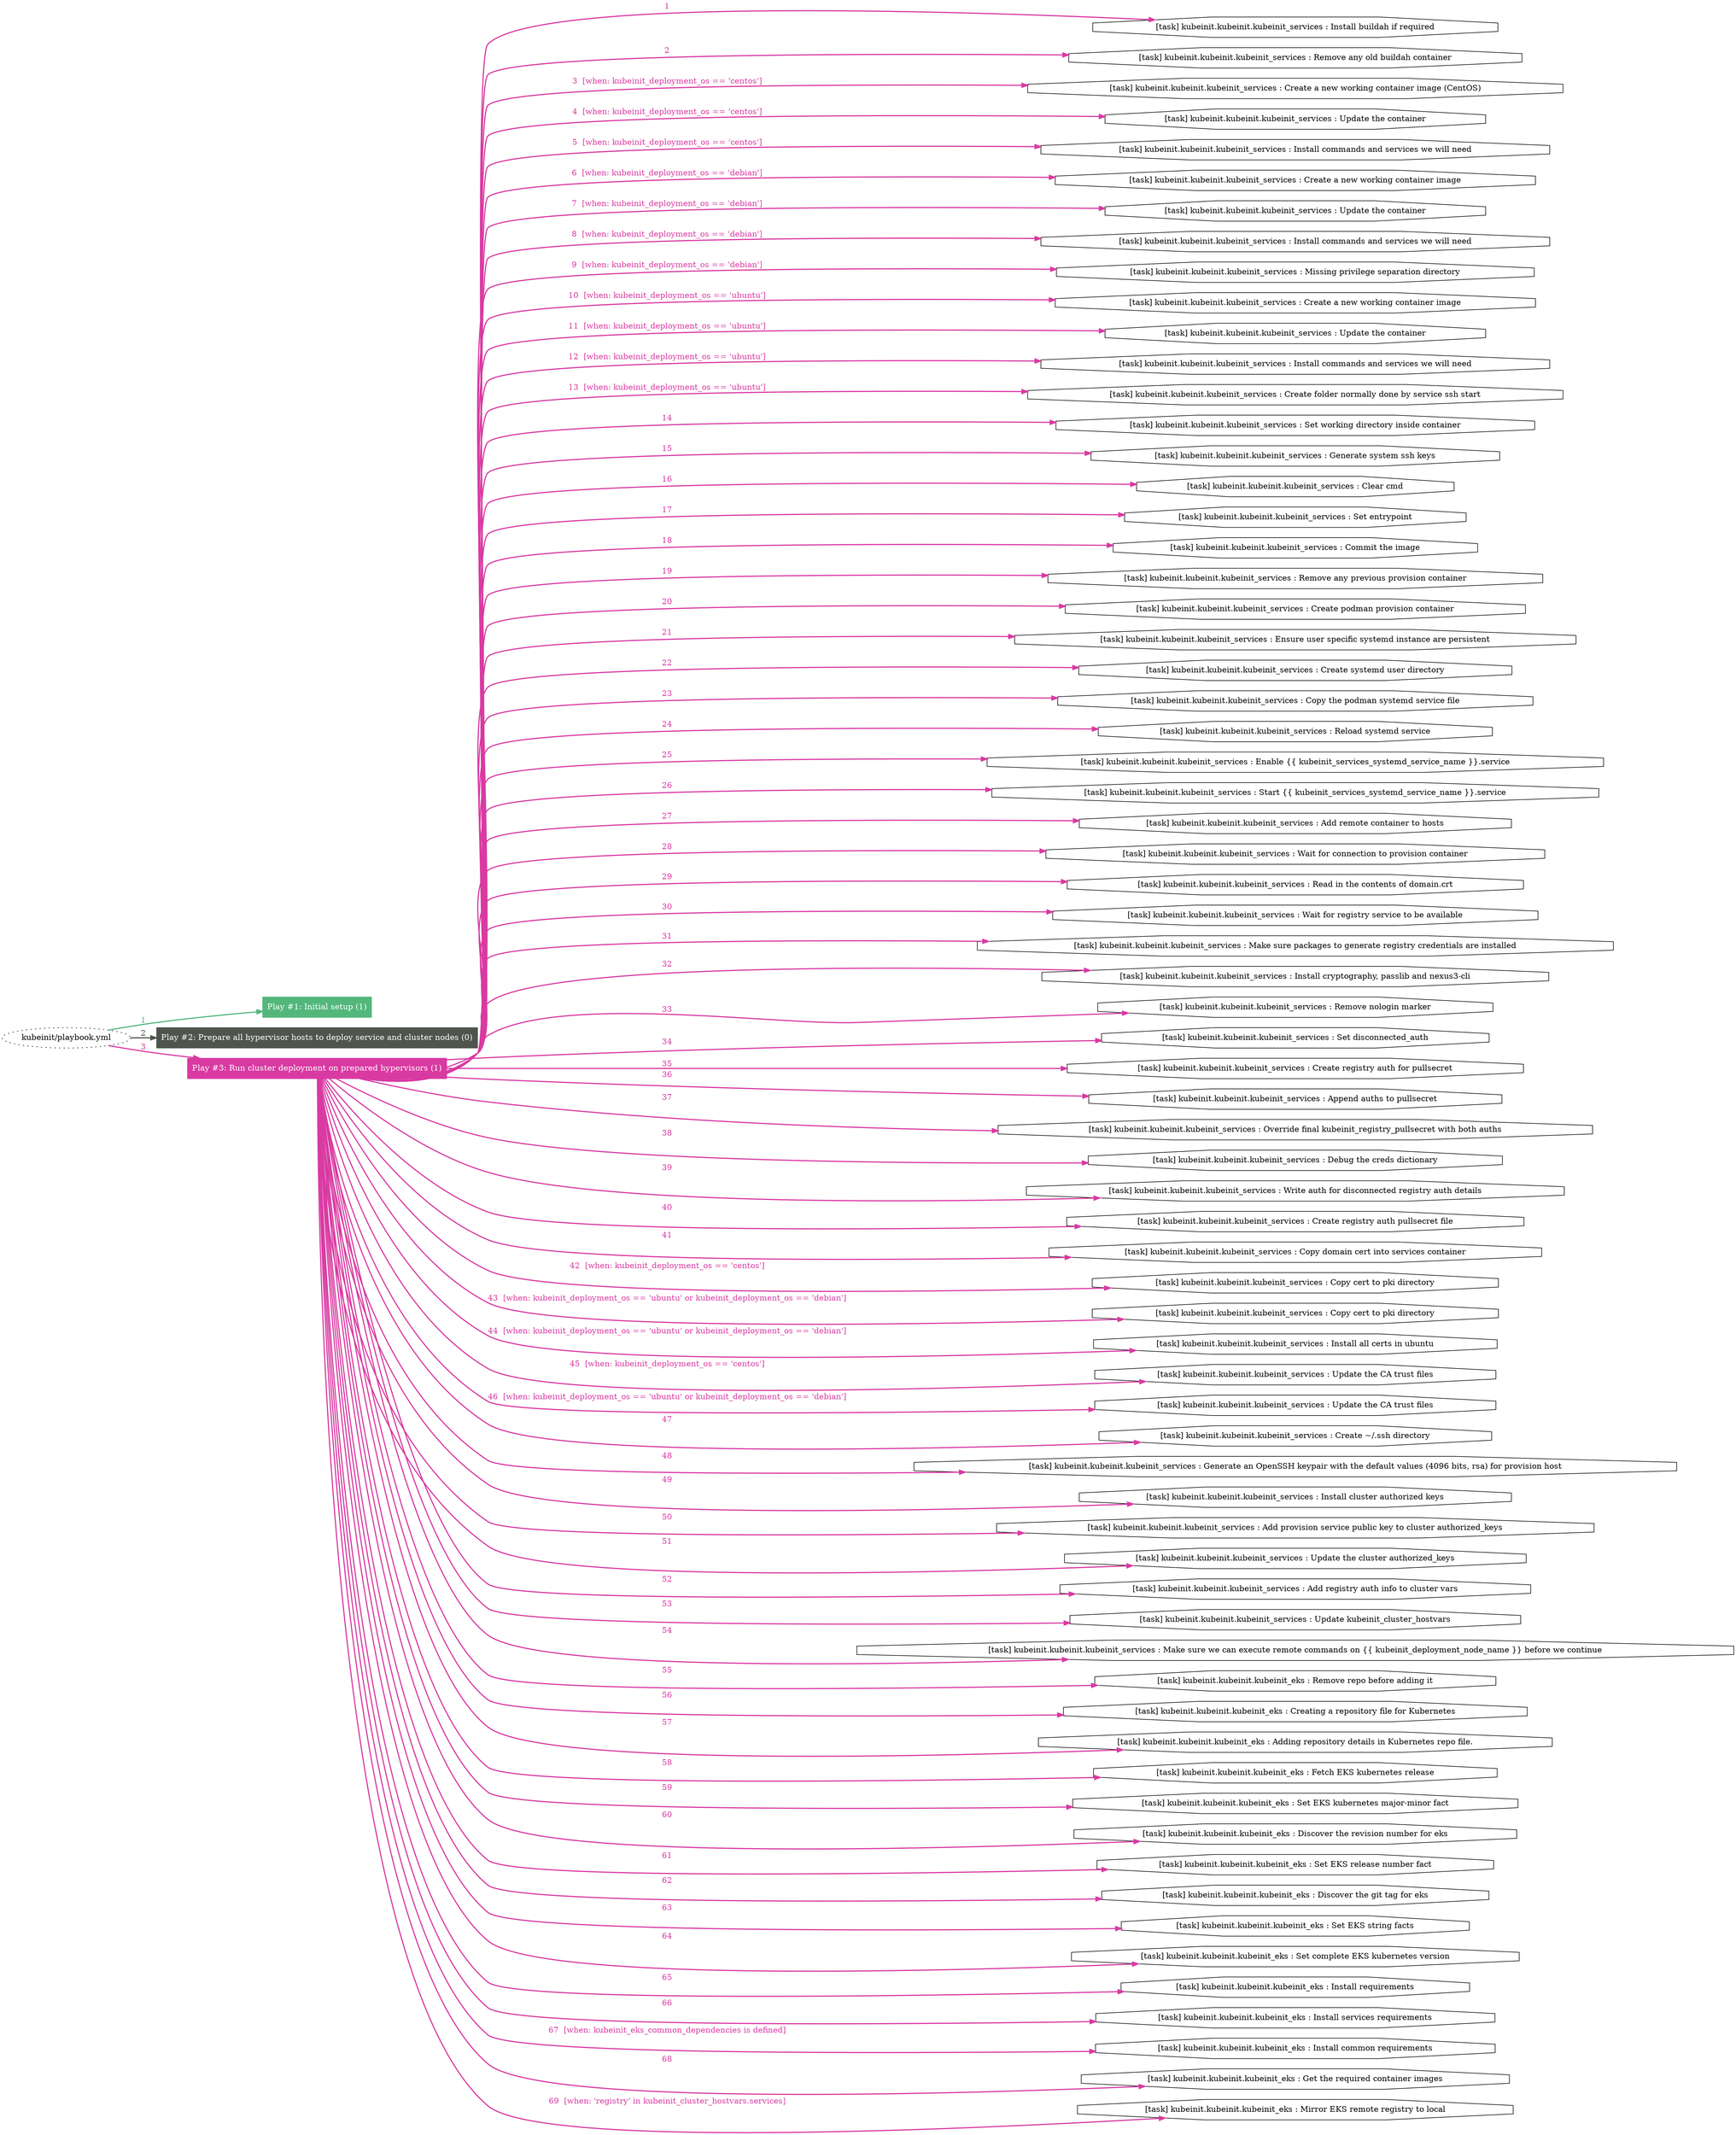 digraph "kubeinit/playbook.yml "{
	graph [concentrate=true ordering=in rankdir=LR ratio=fill]
	edge [esep=5 sep=10]
	"kubeinit/playbook.yml" [id=root_node style=dotted]
	subgraph "Play #1: Initial setup (1) "{
		"Play #1: Initial setup (1)" [color="#53b77c" fontcolor="#ffffff" id="play_da21d916-b01f-41ab-900b-786978246330" shape=box style=filled tooltip=localhost]
		"kubeinit/playbook.yml" -> "Play #1: Initial setup (1)" [label=1 color="#53b77c" fontcolor="#53b77c" id="edge_be1f6686-97a6-407c-a57b-79598d04e68b" style=bold]
	}
	subgraph "Play #2: Prepare all hypervisor hosts to deploy service and cluster nodes (0) "{
		"Play #2: Prepare all hypervisor hosts to deploy service and cluster nodes (0)" [color="#4f554d" fontcolor="#ffffff" id="play_78adbd62-fde7-41b9-89f1-4c1eaaf09425" shape=box style=filled tooltip=""]
		"kubeinit/playbook.yml" -> "Play #2: Prepare all hypervisor hosts to deploy service and cluster nodes (0)" [label=2 color="#4f554d" fontcolor="#4f554d" id="edge_4335c8ac-fa5f-4b42-ab24-c94232e67284" style=bold]
	}
	subgraph "Play #3: Run cluster deployment on prepared hypervisors (1) "{
		"Play #3: Run cluster deployment on prepared hypervisors (1)" [color="#d93aa2" fontcolor="#ffffff" id="play_4f846775-1f1d-4e49-a612-a23d3e77f8be" shape=box style=filled tooltip=localhost]
		"kubeinit/playbook.yml" -> "Play #3: Run cluster deployment on prepared hypervisors (1)" [label=3 color="#d93aa2" fontcolor="#d93aa2" id="edge_3e8fd387-8305-4dfa-b5b6-7046f5901603" style=bold]
		"task_71ff4b30-9d21-429f-aa1f-716d172af664" [label="[task] kubeinit.kubeinit.kubeinit_services : Install buildah if required" id="task_71ff4b30-9d21-429f-aa1f-716d172af664" shape=octagon tooltip="[task] kubeinit.kubeinit.kubeinit_services : Install buildah if required"]
		"Play #3: Run cluster deployment on prepared hypervisors (1)" -> "task_71ff4b30-9d21-429f-aa1f-716d172af664" [label=1 color="#d93aa2" fontcolor="#d93aa2" id="edge_123b6ab1-efcd-48d6-ab58-b9d2b6fc7507" style=bold]
		"task_ff742f27-78a6-45dc-9b86-d1901a0ca698" [label="[task] kubeinit.kubeinit.kubeinit_services : Remove any old buildah container" id="task_ff742f27-78a6-45dc-9b86-d1901a0ca698" shape=octagon tooltip="[task] kubeinit.kubeinit.kubeinit_services : Remove any old buildah container"]
		"Play #3: Run cluster deployment on prepared hypervisors (1)" -> "task_ff742f27-78a6-45dc-9b86-d1901a0ca698" [label=2 color="#d93aa2" fontcolor="#d93aa2" id="edge_65820360-1a75-40cc-b5ef-d0db5b558889" style=bold]
		"task_eb3b50f9-cb2e-4a85-81ea-78b72427f10b" [label="[task] kubeinit.kubeinit.kubeinit_services : Create a new working container image (CentOS)" id="task_eb3b50f9-cb2e-4a85-81ea-78b72427f10b" shape=octagon tooltip="[task] kubeinit.kubeinit.kubeinit_services : Create a new working container image (CentOS)"]
		"Play #3: Run cluster deployment on prepared hypervisors (1)" -> "task_eb3b50f9-cb2e-4a85-81ea-78b72427f10b" [label="3  [when: kubeinit_deployment_os == 'centos']" color="#d93aa2" fontcolor="#d93aa2" id="edge_e1a6a8b9-1bac-40cc-9a09-10970064436c" style=bold]
		"task_4b84a55e-8748-445e-a7b9-cb61df62196f" [label="[task] kubeinit.kubeinit.kubeinit_services : Update the container" id="task_4b84a55e-8748-445e-a7b9-cb61df62196f" shape=octagon tooltip="[task] kubeinit.kubeinit.kubeinit_services : Update the container"]
		"Play #3: Run cluster deployment on prepared hypervisors (1)" -> "task_4b84a55e-8748-445e-a7b9-cb61df62196f" [label="4  [when: kubeinit_deployment_os == 'centos']" color="#d93aa2" fontcolor="#d93aa2" id="edge_5b5559d6-1aaa-4642-9f07-63e5a844cd06" style=bold]
		"task_30f58dd0-5e03-48e8-93c2-920872f9f80a" [label="[task] kubeinit.kubeinit.kubeinit_services : Install commands and services we will need" id="task_30f58dd0-5e03-48e8-93c2-920872f9f80a" shape=octagon tooltip="[task] kubeinit.kubeinit.kubeinit_services : Install commands and services we will need"]
		"Play #3: Run cluster deployment on prepared hypervisors (1)" -> "task_30f58dd0-5e03-48e8-93c2-920872f9f80a" [label="5  [when: kubeinit_deployment_os == 'centos']" color="#d93aa2" fontcolor="#d93aa2" id="edge_3f9dc255-fc73-4d77-83f8-8ff8c66f193e" style=bold]
		"task_b5e8631b-7a78-4829-ae47-52cc22c7dc31" [label="[task] kubeinit.kubeinit.kubeinit_services : Create a new working container image" id="task_b5e8631b-7a78-4829-ae47-52cc22c7dc31" shape=octagon tooltip="[task] kubeinit.kubeinit.kubeinit_services : Create a new working container image"]
		"Play #3: Run cluster deployment on prepared hypervisors (1)" -> "task_b5e8631b-7a78-4829-ae47-52cc22c7dc31" [label="6  [when: kubeinit_deployment_os == 'debian']" color="#d93aa2" fontcolor="#d93aa2" id="edge_7b11162e-bfcd-4a7f-866c-c7f6739591d6" style=bold]
		"task_c70de3c8-43c2-4a3e-853a-8c71aef0c9fc" [label="[task] kubeinit.kubeinit.kubeinit_services : Update the container" id="task_c70de3c8-43c2-4a3e-853a-8c71aef0c9fc" shape=octagon tooltip="[task] kubeinit.kubeinit.kubeinit_services : Update the container"]
		"Play #3: Run cluster deployment on prepared hypervisors (1)" -> "task_c70de3c8-43c2-4a3e-853a-8c71aef0c9fc" [label="7  [when: kubeinit_deployment_os == 'debian']" color="#d93aa2" fontcolor="#d93aa2" id="edge_03b4a488-7aff-49fb-9b72-07076d8718c3" style=bold]
		"task_9525b540-36c1-47ef-835f-e040d0ee171b" [label="[task] kubeinit.kubeinit.kubeinit_services : Install commands and services we will need" id="task_9525b540-36c1-47ef-835f-e040d0ee171b" shape=octagon tooltip="[task] kubeinit.kubeinit.kubeinit_services : Install commands and services we will need"]
		"Play #3: Run cluster deployment on prepared hypervisors (1)" -> "task_9525b540-36c1-47ef-835f-e040d0ee171b" [label="8  [when: kubeinit_deployment_os == 'debian']" color="#d93aa2" fontcolor="#d93aa2" id="edge_1ad164ac-351c-4d20-bf1b-f0176ff0433b" style=bold]
		"task_17850946-a0a3-4d14-89af-018bda215424" [label="[task] kubeinit.kubeinit.kubeinit_services : Missing privilege separation directory" id="task_17850946-a0a3-4d14-89af-018bda215424" shape=octagon tooltip="[task] kubeinit.kubeinit.kubeinit_services : Missing privilege separation directory"]
		"Play #3: Run cluster deployment on prepared hypervisors (1)" -> "task_17850946-a0a3-4d14-89af-018bda215424" [label="9  [when: kubeinit_deployment_os == 'debian']" color="#d93aa2" fontcolor="#d93aa2" id="edge_b95655e0-4a85-4f25-91e9-694eee93e514" style=bold]
		"task_d6f7def4-9c4b-470d-b014-9f7eb4bd03e8" [label="[task] kubeinit.kubeinit.kubeinit_services : Create a new working container image" id="task_d6f7def4-9c4b-470d-b014-9f7eb4bd03e8" shape=octagon tooltip="[task] kubeinit.kubeinit.kubeinit_services : Create a new working container image"]
		"Play #3: Run cluster deployment on prepared hypervisors (1)" -> "task_d6f7def4-9c4b-470d-b014-9f7eb4bd03e8" [label="10  [when: kubeinit_deployment_os == 'ubuntu']" color="#d93aa2" fontcolor="#d93aa2" id="edge_d712c3a3-ecd5-4f87-8f95-9fb78ce40847" style=bold]
		"task_ad909b88-f906-4ce1-8763-40430fcb0657" [label="[task] kubeinit.kubeinit.kubeinit_services : Update the container" id="task_ad909b88-f906-4ce1-8763-40430fcb0657" shape=octagon tooltip="[task] kubeinit.kubeinit.kubeinit_services : Update the container"]
		"Play #3: Run cluster deployment on prepared hypervisors (1)" -> "task_ad909b88-f906-4ce1-8763-40430fcb0657" [label="11  [when: kubeinit_deployment_os == 'ubuntu']" color="#d93aa2" fontcolor="#d93aa2" id="edge_99316c33-7072-48f4-b516-7064049fb610" style=bold]
		"task_ae08b8aa-5fff-4371-a2fd-36dabda1a268" [label="[task] kubeinit.kubeinit.kubeinit_services : Install commands and services we will need" id="task_ae08b8aa-5fff-4371-a2fd-36dabda1a268" shape=octagon tooltip="[task] kubeinit.kubeinit.kubeinit_services : Install commands and services we will need"]
		"Play #3: Run cluster deployment on prepared hypervisors (1)" -> "task_ae08b8aa-5fff-4371-a2fd-36dabda1a268" [label="12  [when: kubeinit_deployment_os == 'ubuntu']" color="#d93aa2" fontcolor="#d93aa2" id="edge_5d0efea1-07d3-47ec-9163-24c75db7231b" style=bold]
		"task_d9c1f7aa-c56f-4d4d-8aca-bc9a31884412" [label="[task] kubeinit.kubeinit.kubeinit_services : Create folder normally done by service ssh start" id="task_d9c1f7aa-c56f-4d4d-8aca-bc9a31884412" shape=octagon tooltip="[task] kubeinit.kubeinit.kubeinit_services : Create folder normally done by service ssh start"]
		"Play #3: Run cluster deployment on prepared hypervisors (1)" -> "task_d9c1f7aa-c56f-4d4d-8aca-bc9a31884412" [label="13  [when: kubeinit_deployment_os == 'ubuntu']" color="#d93aa2" fontcolor="#d93aa2" id="edge_adf3f4fe-1aa7-4f1d-96f7-f119a7a97093" style=bold]
		"task_6ec2d47c-b2df-4e32-8b6b-d4d1089c481e" [label="[task] kubeinit.kubeinit.kubeinit_services : Set working directory inside container" id="task_6ec2d47c-b2df-4e32-8b6b-d4d1089c481e" shape=octagon tooltip="[task] kubeinit.kubeinit.kubeinit_services : Set working directory inside container"]
		"Play #3: Run cluster deployment on prepared hypervisors (1)" -> "task_6ec2d47c-b2df-4e32-8b6b-d4d1089c481e" [label=14 color="#d93aa2" fontcolor="#d93aa2" id="edge_d856e48d-cc7e-4c26-ab27-e88356626d57" style=bold]
		"task_9fb8dcc6-7aa5-40f5-aaf0-01c23f282c39" [label="[task] kubeinit.kubeinit.kubeinit_services : Generate system ssh keys" id="task_9fb8dcc6-7aa5-40f5-aaf0-01c23f282c39" shape=octagon tooltip="[task] kubeinit.kubeinit.kubeinit_services : Generate system ssh keys"]
		"Play #3: Run cluster deployment on prepared hypervisors (1)" -> "task_9fb8dcc6-7aa5-40f5-aaf0-01c23f282c39" [label=15 color="#d93aa2" fontcolor="#d93aa2" id="edge_daf58d5c-1d01-46c8-9453-a952ffe82cb4" style=bold]
		"task_621eb827-1632-483b-b443-d7180aef38bc" [label="[task] kubeinit.kubeinit.kubeinit_services : Clear cmd" id="task_621eb827-1632-483b-b443-d7180aef38bc" shape=octagon tooltip="[task] kubeinit.kubeinit.kubeinit_services : Clear cmd"]
		"Play #3: Run cluster deployment on prepared hypervisors (1)" -> "task_621eb827-1632-483b-b443-d7180aef38bc" [label=16 color="#d93aa2" fontcolor="#d93aa2" id="edge_e361f77c-c3dc-44a0-943e-f768cfa083c3" style=bold]
		"task_968ad0e0-fa31-4e03-b04b-e2e72bb5f328" [label="[task] kubeinit.kubeinit.kubeinit_services : Set entrypoint" id="task_968ad0e0-fa31-4e03-b04b-e2e72bb5f328" shape=octagon tooltip="[task] kubeinit.kubeinit.kubeinit_services : Set entrypoint"]
		"Play #3: Run cluster deployment on prepared hypervisors (1)" -> "task_968ad0e0-fa31-4e03-b04b-e2e72bb5f328" [label=17 color="#d93aa2" fontcolor="#d93aa2" id="edge_0bc6cd0d-b414-415f-9ee6-b9aae78b6315" style=bold]
		"task_0ae4e236-22df-43bd-8369-3185fb50e745" [label="[task] kubeinit.kubeinit.kubeinit_services : Commit the image" id="task_0ae4e236-22df-43bd-8369-3185fb50e745" shape=octagon tooltip="[task] kubeinit.kubeinit.kubeinit_services : Commit the image"]
		"Play #3: Run cluster deployment on prepared hypervisors (1)" -> "task_0ae4e236-22df-43bd-8369-3185fb50e745" [label=18 color="#d93aa2" fontcolor="#d93aa2" id="edge_6ee4756b-062b-4fab-9b99-be70912d1275" style=bold]
		"task_220081b0-ca20-42b9-a69c-dc97e447dd8d" [label="[task] kubeinit.kubeinit.kubeinit_services : Remove any previous provision container" id="task_220081b0-ca20-42b9-a69c-dc97e447dd8d" shape=octagon tooltip="[task] kubeinit.kubeinit.kubeinit_services : Remove any previous provision container"]
		"Play #3: Run cluster deployment on prepared hypervisors (1)" -> "task_220081b0-ca20-42b9-a69c-dc97e447dd8d" [label=19 color="#d93aa2" fontcolor="#d93aa2" id="edge_08293354-8ba0-4034-b991-2e0925f7b0eb" style=bold]
		"task_d5842704-788f-4e92-b0cf-7d45eb13f323" [label="[task] kubeinit.kubeinit.kubeinit_services : Create podman provision container" id="task_d5842704-788f-4e92-b0cf-7d45eb13f323" shape=octagon tooltip="[task] kubeinit.kubeinit.kubeinit_services : Create podman provision container"]
		"Play #3: Run cluster deployment on prepared hypervisors (1)" -> "task_d5842704-788f-4e92-b0cf-7d45eb13f323" [label=20 color="#d93aa2" fontcolor="#d93aa2" id="edge_9b4d43fd-881c-4392-bfa7-475ca19018cf" style=bold]
		"task_e4582d67-18d5-4d7c-b8b1-479b4779b662" [label="[task] kubeinit.kubeinit.kubeinit_services : Ensure user specific systemd instance are persistent" id="task_e4582d67-18d5-4d7c-b8b1-479b4779b662" shape=octagon tooltip="[task] kubeinit.kubeinit.kubeinit_services : Ensure user specific systemd instance are persistent"]
		"Play #3: Run cluster deployment on prepared hypervisors (1)" -> "task_e4582d67-18d5-4d7c-b8b1-479b4779b662" [label=21 color="#d93aa2" fontcolor="#d93aa2" id="edge_5e64b660-8cdf-4921-bf86-50f27972b3aa" style=bold]
		"task_17500d65-5897-48a1-b95d-1829f2f33364" [label="[task] kubeinit.kubeinit.kubeinit_services : Create systemd user directory" id="task_17500d65-5897-48a1-b95d-1829f2f33364" shape=octagon tooltip="[task] kubeinit.kubeinit.kubeinit_services : Create systemd user directory"]
		"Play #3: Run cluster deployment on prepared hypervisors (1)" -> "task_17500d65-5897-48a1-b95d-1829f2f33364" [label=22 color="#d93aa2" fontcolor="#d93aa2" id="edge_59eb25c8-6c8f-4ed7-8714-e4a5cb21833c" style=bold]
		"task_8636a433-0bd8-4f8b-aa2b-6a6d03ee572c" [label="[task] kubeinit.kubeinit.kubeinit_services : Copy the podman systemd service file" id="task_8636a433-0bd8-4f8b-aa2b-6a6d03ee572c" shape=octagon tooltip="[task] kubeinit.kubeinit.kubeinit_services : Copy the podman systemd service file"]
		"Play #3: Run cluster deployment on prepared hypervisors (1)" -> "task_8636a433-0bd8-4f8b-aa2b-6a6d03ee572c" [label=23 color="#d93aa2" fontcolor="#d93aa2" id="edge_bd664273-df08-4c40-b7fa-f4c2bd6e737b" style=bold]
		"task_7585fd92-4680-423f-be2c-6d122a811f23" [label="[task] kubeinit.kubeinit.kubeinit_services : Reload systemd service" id="task_7585fd92-4680-423f-be2c-6d122a811f23" shape=octagon tooltip="[task] kubeinit.kubeinit.kubeinit_services : Reload systemd service"]
		"Play #3: Run cluster deployment on prepared hypervisors (1)" -> "task_7585fd92-4680-423f-be2c-6d122a811f23" [label=24 color="#d93aa2" fontcolor="#d93aa2" id="edge_c862a94d-3471-4d7c-b491-e5efde8f8383" style=bold]
		"task_eb51f328-0d28-4fd7-a411-bed6b78226ce" [label="[task] kubeinit.kubeinit.kubeinit_services : Enable {{ kubeinit_services_systemd_service_name }}.service" id="task_eb51f328-0d28-4fd7-a411-bed6b78226ce" shape=octagon tooltip="[task] kubeinit.kubeinit.kubeinit_services : Enable {{ kubeinit_services_systemd_service_name }}.service"]
		"Play #3: Run cluster deployment on prepared hypervisors (1)" -> "task_eb51f328-0d28-4fd7-a411-bed6b78226ce" [label=25 color="#d93aa2" fontcolor="#d93aa2" id="edge_e352798f-638d-460f-83ed-7e28440714f3" style=bold]
		"task_bec3e4e3-e3aa-4a63-aa12-0afe3d65281e" [label="[task] kubeinit.kubeinit.kubeinit_services : Start {{ kubeinit_services_systemd_service_name }}.service" id="task_bec3e4e3-e3aa-4a63-aa12-0afe3d65281e" shape=octagon tooltip="[task] kubeinit.kubeinit.kubeinit_services : Start {{ kubeinit_services_systemd_service_name }}.service"]
		"Play #3: Run cluster deployment on prepared hypervisors (1)" -> "task_bec3e4e3-e3aa-4a63-aa12-0afe3d65281e" [label=26 color="#d93aa2" fontcolor="#d93aa2" id="edge_ba5e7b1c-9af5-44e2-8237-997f71b9c517" style=bold]
		"task_f3f655ea-6634-42d7-ae31-540c5dc468a7" [label="[task] kubeinit.kubeinit.kubeinit_services : Add remote container to hosts" id="task_f3f655ea-6634-42d7-ae31-540c5dc468a7" shape=octagon tooltip="[task] kubeinit.kubeinit.kubeinit_services : Add remote container to hosts"]
		"Play #3: Run cluster deployment on prepared hypervisors (1)" -> "task_f3f655ea-6634-42d7-ae31-540c5dc468a7" [label=27 color="#d93aa2" fontcolor="#d93aa2" id="edge_3a039d27-9c52-4684-87ee-5cbeeb6d992a" style=bold]
		"task_8fbe0a30-e789-45fc-8add-e9f3596f50cf" [label="[task] kubeinit.kubeinit.kubeinit_services : Wait for connection to provision container" id="task_8fbe0a30-e789-45fc-8add-e9f3596f50cf" shape=octagon tooltip="[task] kubeinit.kubeinit.kubeinit_services : Wait for connection to provision container"]
		"Play #3: Run cluster deployment on prepared hypervisors (1)" -> "task_8fbe0a30-e789-45fc-8add-e9f3596f50cf" [label=28 color="#d93aa2" fontcolor="#d93aa2" id="edge_6b2056b9-ab8d-47fe-8e74-18ef01e78dc5" style=bold]
		"task_29be5264-6b3b-4878-8401-0fa433d6f492" [label="[task] kubeinit.kubeinit.kubeinit_services : Read in the contents of domain.crt" id="task_29be5264-6b3b-4878-8401-0fa433d6f492" shape=octagon tooltip="[task] kubeinit.kubeinit.kubeinit_services : Read in the contents of domain.crt"]
		"Play #3: Run cluster deployment on prepared hypervisors (1)" -> "task_29be5264-6b3b-4878-8401-0fa433d6f492" [label=29 color="#d93aa2" fontcolor="#d93aa2" id="edge_604bb72d-519c-47dc-8438-e07aa3fbf712" style=bold]
		"task_e771f336-2810-43bb-8a1d-f40bb76eb77d" [label="[task] kubeinit.kubeinit.kubeinit_services : Wait for registry service to be available" id="task_e771f336-2810-43bb-8a1d-f40bb76eb77d" shape=octagon tooltip="[task] kubeinit.kubeinit.kubeinit_services : Wait for registry service to be available"]
		"Play #3: Run cluster deployment on prepared hypervisors (1)" -> "task_e771f336-2810-43bb-8a1d-f40bb76eb77d" [label=30 color="#d93aa2" fontcolor="#d93aa2" id="edge_4c142c57-32e7-44e2-84d7-c18692f93191" style=bold]
		"task_5b90fcf2-4173-4587-b9e6-687b6fe8dd36" [label="[task] kubeinit.kubeinit.kubeinit_services : Make sure packages to generate registry credentials are installed" id="task_5b90fcf2-4173-4587-b9e6-687b6fe8dd36" shape=octagon tooltip="[task] kubeinit.kubeinit.kubeinit_services : Make sure packages to generate registry credentials are installed"]
		"Play #3: Run cluster deployment on prepared hypervisors (1)" -> "task_5b90fcf2-4173-4587-b9e6-687b6fe8dd36" [label=31 color="#d93aa2" fontcolor="#d93aa2" id="edge_333440a7-8cd3-4ec1-9967-ed27f3a85e00" style=bold]
		"task_f4832419-f15f-4b98-a65c-1bae65dda4ff" [label="[task] kubeinit.kubeinit.kubeinit_services : Install cryptography, passlib and nexus3-cli" id="task_f4832419-f15f-4b98-a65c-1bae65dda4ff" shape=octagon tooltip="[task] kubeinit.kubeinit.kubeinit_services : Install cryptography, passlib and nexus3-cli"]
		"Play #3: Run cluster deployment on prepared hypervisors (1)" -> "task_f4832419-f15f-4b98-a65c-1bae65dda4ff" [label=32 color="#d93aa2" fontcolor="#d93aa2" id="edge_2ba5792f-5d9c-4774-8171-3012c42e41d9" style=bold]
		"task_1dca2e51-9091-488d-9ac4-6625073e6bf3" [label="[task] kubeinit.kubeinit.kubeinit_services : Remove nologin marker" id="task_1dca2e51-9091-488d-9ac4-6625073e6bf3" shape=octagon tooltip="[task] kubeinit.kubeinit.kubeinit_services : Remove nologin marker"]
		"Play #3: Run cluster deployment on prepared hypervisors (1)" -> "task_1dca2e51-9091-488d-9ac4-6625073e6bf3" [label=33 color="#d93aa2" fontcolor="#d93aa2" id="edge_b8e54ff3-d3cc-432b-875d-9e238ce274bc" style=bold]
		"task_4ca0e571-4668-4d35-92c8-ff9adcfeccb2" [label="[task] kubeinit.kubeinit.kubeinit_services : Set disconnected_auth" id="task_4ca0e571-4668-4d35-92c8-ff9adcfeccb2" shape=octagon tooltip="[task] kubeinit.kubeinit.kubeinit_services : Set disconnected_auth"]
		"Play #3: Run cluster deployment on prepared hypervisors (1)" -> "task_4ca0e571-4668-4d35-92c8-ff9adcfeccb2" [label=34 color="#d93aa2" fontcolor="#d93aa2" id="edge_fe1a1916-443a-4cca-a439-92111d6be305" style=bold]
		"task_57dd7d4a-2456-47d7-a40d-fcf457416336" [label="[task] kubeinit.kubeinit.kubeinit_services : Create registry auth for pullsecret" id="task_57dd7d4a-2456-47d7-a40d-fcf457416336" shape=octagon tooltip="[task] kubeinit.kubeinit.kubeinit_services : Create registry auth for pullsecret"]
		"Play #3: Run cluster deployment on prepared hypervisors (1)" -> "task_57dd7d4a-2456-47d7-a40d-fcf457416336" [label=35 color="#d93aa2" fontcolor="#d93aa2" id="edge_581482e5-c039-43da-91da-3018b6b4e385" style=bold]
		"task_8f342d10-acb7-48b5-9c0b-9e7898751890" [label="[task] kubeinit.kubeinit.kubeinit_services : Append auths to pullsecret" id="task_8f342d10-acb7-48b5-9c0b-9e7898751890" shape=octagon tooltip="[task] kubeinit.kubeinit.kubeinit_services : Append auths to pullsecret"]
		"Play #3: Run cluster deployment on prepared hypervisors (1)" -> "task_8f342d10-acb7-48b5-9c0b-9e7898751890" [label=36 color="#d93aa2" fontcolor="#d93aa2" id="edge_ecb2a62e-ad96-4c13-ada5-ab2b06506c91" style=bold]
		"task_74b7d752-eddc-4335-8a5d-1a688e1b3343" [label="[task] kubeinit.kubeinit.kubeinit_services : Override final kubeinit_registry_pullsecret with both auths" id="task_74b7d752-eddc-4335-8a5d-1a688e1b3343" shape=octagon tooltip="[task] kubeinit.kubeinit.kubeinit_services : Override final kubeinit_registry_pullsecret with both auths"]
		"Play #3: Run cluster deployment on prepared hypervisors (1)" -> "task_74b7d752-eddc-4335-8a5d-1a688e1b3343" [label=37 color="#d93aa2" fontcolor="#d93aa2" id="edge_18eba2dc-c4d7-44f8-8b60-783d086ac388" style=bold]
		"task_137ac8be-c443-49a6-b3a3-9ff0d58b04d9" [label="[task] kubeinit.kubeinit.kubeinit_services : Debug the creds dictionary" id="task_137ac8be-c443-49a6-b3a3-9ff0d58b04d9" shape=octagon tooltip="[task] kubeinit.kubeinit.kubeinit_services : Debug the creds dictionary"]
		"Play #3: Run cluster deployment on prepared hypervisors (1)" -> "task_137ac8be-c443-49a6-b3a3-9ff0d58b04d9" [label=38 color="#d93aa2" fontcolor="#d93aa2" id="edge_809ed842-17c9-4fc4-b6a1-9ec7f923bb39" style=bold]
		"task_3ff2b520-8641-47c3-a011-60254fc7512e" [label="[task] kubeinit.kubeinit.kubeinit_services : Write auth for disconnected registry auth details" id="task_3ff2b520-8641-47c3-a011-60254fc7512e" shape=octagon tooltip="[task] kubeinit.kubeinit.kubeinit_services : Write auth for disconnected registry auth details"]
		"Play #3: Run cluster deployment on prepared hypervisors (1)" -> "task_3ff2b520-8641-47c3-a011-60254fc7512e" [label=39 color="#d93aa2" fontcolor="#d93aa2" id="edge_7dfb183c-6615-4cd5-bb03-a6be89b9c4ff" style=bold]
		"task_9b4b2598-790a-4e8a-a203-cc7b86bf054e" [label="[task] kubeinit.kubeinit.kubeinit_services : Create registry auth pullsecret file" id="task_9b4b2598-790a-4e8a-a203-cc7b86bf054e" shape=octagon tooltip="[task] kubeinit.kubeinit.kubeinit_services : Create registry auth pullsecret file"]
		"Play #3: Run cluster deployment on prepared hypervisors (1)" -> "task_9b4b2598-790a-4e8a-a203-cc7b86bf054e" [label=40 color="#d93aa2" fontcolor="#d93aa2" id="edge_727a0c6e-6262-41d2-bda7-b08c0c375dbb" style=bold]
		"task_786461cf-6d18-404b-81e8-1242cf471603" [label="[task] kubeinit.kubeinit.kubeinit_services : Copy domain cert into services container" id="task_786461cf-6d18-404b-81e8-1242cf471603" shape=octagon tooltip="[task] kubeinit.kubeinit.kubeinit_services : Copy domain cert into services container"]
		"Play #3: Run cluster deployment on prepared hypervisors (1)" -> "task_786461cf-6d18-404b-81e8-1242cf471603" [label=41 color="#d93aa2" fontcolor="#d93aa2" id="edge_e8a20291-2865-46c0-acf9-77226b0d80e4" style=bold]
		"task_976d87ee-69c7-4701-91a0-dfcc00dffc61" [label="[task] kubeinit.kubeinit.kubeinit_services : Copy cert to pki directory" id="task_976d87ee-69c7-4701-91a0-dfcc00dffc61" shape=octagon tooltip="[task] kubeinit.kubeinit.kubeinit_services : Copy cert to pki directory"]
		"Play #3: Run cluster deployment on prepared hypervisors (1)" -> "task_976d87ee-69c7-4701-91a0-dfcc00dffc61" [label="42  [when: kubeinit_deployment_os == 'centos']" color="#d93aa2" fontcolor="#d93aa2" id="edge_2380edb8-e85e-41ad-b526-cacc4e4ea96c" style=bold]
		"task_78ff2f17-3308-4afc-be3a-014f64b615cc" [label="[task] kubeinit.kubeinit.kubeinit_services : Copy cert to pki directory" id="task_78ff2f17-3308-4afc-be3a-014f64b615cc" shape=octagon tooltip="[task] kubeinit.kubeinit.kubeinit_services : Copy cert to pki directory"]
		"Play #3: Run cluster deployment on prepared hypervisors (1)" -> "task_78ff2f17-3308-4afc-be3a-014f64b615cc" [label="43  [when: kubeinit_deployment_os == 'ubuntu' or kubeinit_deployment_os == 'debian']" color="#d93aa2" fontcolor="#d93aa2" id="edge_6810fc89-8180-403e-be36-196c0d3a0115" style=bold]
		"task_bf0b07cd-3098-4064-8ccd-076f45f03954" [label="[task] kubeinit.kubeinit.kubeinit_services : Install all certs in ubuntu" id="task_bf0b07cd-3098-4064-8ccd-076f45f03954" shape=octagon tooltip="[task] kubeinit.kubeinit.kubeinit_services : Install all certs in ubuntu"]
		"Play #3: Run cluster deployment on prepared hypervisors (1)" -> "task_bf0b07cd-3098-4064-8ccd-076f45f03954" [label="44  [when: kubeinit_deployment_os == 'ubuntu' or kubeinit_deployment_os == 'debian']" color="#d93aa2" fontcolor="#d93aa2" id="edge_13bd61b5-ab24-4016-9ad7-706aff89a450" style=bold]
		"task_d0bcfdcb-f3f6-4b98-bc17-d15f9aa2da95" [label="[task] kubeinit.kubeinit.kubeinit_services : Update the CA trust files" id="task_d0bcfdcb-f3f6-4b98-bc17-d15f9aa2da95" shape=octagon tooltip="[task] kubeinit.kubeinit.kubeinit_services : Update the CA trust files"]
		"Play #3: Run cluster deployment on prepared hypervisors (1)" -> "task_d0bcfdcb-f3f6-4b98-bc17-d15f9aa2da95" [label="45  [when: kubeinit_deployment_os == 'centos']" color="#d93aa2" fontcolor="#d93aa2" id="edge_8a52e951-49e8-4823-82e6-cf2fa7c8fc86" style=bold]
		"task_d101fbbd-15f4-4135-8550-da119c3093cc" [label="[task] kubeinit.kubeinit.kubeinit_services : Update the CA trust files" id="task_d101fbbd-15f4-4135-8550-da119c3093cc" shape=octagon tooltip="[task] kubeinit.kubeinit.kubeinit_services : Update the CA trust files"]
		"Play #3: Run cluster deployment on prepared hypervisors (1)" -> "task_d101fbbd-15f4-4135-8550-da119c3093cc" [label="46  [when: kubeinit_deployment_os == 'ubuntu' or kubeinit_deployment_os == 'debian']" color="#d93aa2" fontcolor="#d93aa2" id="edge_116e0b33-82df-485f-ab75-d3dfa4f59eb7" style=bold]
		"task_43a59c01-2ce5-4700-a11e-208c08383363" [label="[task] kubeinit.kubeinit.kubeinit_services : Create ~/.ssh directory" id="task_43a59c01-2ce5-4700-a11e-208c08383363" shape=octagon tooltip="[task] kubeinit.kubeinit.kubeinit_services : Create ~/.ssh directory"]
		"Play #3: Run cluster deployment on prepared hypervisors (1)" -> "task_43a59c01-2ce5-4700-a11e-208c08383363" [label=47 color="#d93aa2" fontcolor="#d93aa2" id="edge_ce22cb0e-8977-47fa-b05a-84261b6ec78d" style=bold]
		"task_c885cd43-4609-443f-a5ab-a39cf21b15b8" [label="[task] kubeinit.kubeinit.kubeinit_services : Generate an OpenSSH keypair with the default values (4096 bits, rsa) for provision host" id="task_c885cd43-4609-443f-a5ab-a39cf21b15b8" shape=octagon tooltip="[task] kubeinit.kubeinit.kubeinit_services : Generate an OpenSSH keypair with the default values (4096 bits, rsa) for provision host"]
		"Play #3: Run cluster deployment on prepared hypervisors (1)" -> "task_c885cd43-4609-443f-a5ab-a39cf21b15b8" [label=48 color="#d93aa2" fontcolor="#d93aa2" id="edge_2fb4f768-c5c8-48eb-9f44-57a89f87679d" style=bold]
		"task_ca6a6b8d-43b6-4331-adcd-4a1bd1c595cb" [label="[task] kubeinit.kubeinit.kubeinit_services : Install cluster authorized keys" id="task_ca6a6b8d-43b6-4331-adcd-4a1bd1c595cb" shape=octagon tooltip="[task] kubeinit.kubeinit.kubeinit_services : Install cluster authorized keys"]
		"Play #3: Run cluster deployment on prepared hypervisors (1)" -> "task_ca6a6b8d-43b6-4331-adcd-4a1bd1c595cb" [label=49 color="#d93aa2" fontcolor="#d93aa2" id="edge_c4eb1739-b8bb-43c7-a16c-10f361eb5dde" style=bold]
		"task_bebe0a34-5e65-4a29-93d7-bb4d890b9c62" [label="[task] kubeinit.kubeinit.kubeinit_services : Add provision service public key to cluster authorized_keys" id="task_bebe0a34-5e65-4a29-93d7-bb4d890b9c62" shape=octagon tooltip="[task] kubeinit.kubeinit.kubeinit_services : Add provision service public key to cluster authorized_keys"]
		"Play #3: Run cluster deployment on prepared hypervisors (1)" -> "task_bebe0a34-5e65-4a29-93d7-bb4d890b9c62" [label=50 color="#d93aa2" fontcolor="#d93aa2" id="edge_fa8667fc-8abb-44b7-a52a-65833576c64b" style=bold]
		"task_30a5fd87-020e-4973-933d-5d32240cd655" [label="[task] kubeinit.kubeinit.kubeinit_services : Update the cluster authorized_keys" id="task_30a5fd87-020e-4973-933d-5d32240cd655" shape=octagon tooltip="[task] kubeinit.kubeinit.kubeinit_services : Update the cluster authorized_keys"]
		"Play #3: Run cluster deployment on prepared hypervisors (1)" -> "task_30a5fd87-020e-4973-933d-5d32240cd655" [label=51 color="#d93aa2" fontcolor="#d93aa2" id="edge_9a4a4ec5-da40-4647-a14b-c2dec8f313a8" style=bold]
		"task_d707d73c-bbdb-4772-9fcc-e70ea6437ecb" [label="[task] kubeinit.kubeinit.kubeinit_services : Add registry auth info to cluster vars" id="task_d707d73c-bbdb-4772-9fcc-e70ea6437ecb" shape=octagon tooltip="[task] kubeinit.kubeinit.kubeinit_services : Add registry auth info to cluster vars"]
		"Play #3: Run cluster deployment on prepared hypervisors (1)" -> "task_d707d73c-bbdb-4772-9fcc-e70ea6437ecb" [label=52 color="#d93aa2" fontcolor="#d93aa2" id="edge_6f383a6e-e02c-491a-b209-fe4f44919a9b" style=bold]
		"task_583d86e5-22cb-4393-9a78-85a97d42c412" [label="[task] kubeinit.kubeinit.kubeinit_services : Update kubeinit_cluster_hostvars" id="task_583d86e5-22cb-4393-9a78-85a97d42c412" shape=octagon tooltip="[task] kubeinit.kubeinit.kubeinit_services : Update kubeinit_cluster_hostvars"]
		"Play #3: Run cluster deployment on prepared hypervisors (1)" -> "task_583d86e5-22cb-4393-9a78-85a97d42c412" [label=53 color="#d93aa2" fontcolor="#d93aa2" id="edge_0b131d37-5a51-46e7-ac1b-8d7a774f138b" style=bold]
		"task_d7118d1e-3a5d-437f-83b0-a40396c3fe61" [label="[task] kubeinit.kubeinit.kubeinit_services : Make sure we can execute remote commands on {{ kubeinit_deployment_node_name }} before we continue" id="task_d7118d1e-3a5d-437f-83b0-a40396c3fe61" shape=octagon tooltip="[task] kubeinit.kubeinit.kubeinit_services : Make sure we can execute remote commands on {{ kubeinit_deployment_node_name }} before we continue"]
		"Play #3: Run cluster deployment on prepared hypervisors (1)" -> "task_d7118d1e-3a5d-437f-83b0-a40396c3fe61" [label=54 color="#d93aa2" fontcolor="#d93aa2" id="edge_90037a53-e223-45f9-a032-79b9928d7158" style=bold]
		"task_798ceddf-0c3a-43cb-a13e-2fac30b949e3" [label="[task] kubeinit.kubeinit.kubeinit_eks : Remove repo before adding it" id="task_798ceddf-0c3a-43cb-a13e-2fac30b949e3" shape=octagon tooltip="[task] kubeinit.kubeinit.kubeinit_eks : Remove repo before adding it"]
		"Play #3: Run cluster deployment on prepared hypervisors (1)" -> "task_798ceddf-0c3a-43cb-a13e-2fac30b949e3" [label=55 color="#d93aa2" fontcolor="#d93aa2" id="edge_f97d8531-38cf-4964-8076-20bfbedbb45b" style=bold]
		"task_d5aaca92-3a8e-4de9-9455-9785d5c43d9b" [label="[task] kubeinit.kubeinit.kubeinit_eks : Creating a repository file for Kubernetes" id="task_d5aaca92-3a8e-4de9-9455-9785d5c43d9b" shape=octagon tooltip="[task] kubeinit.kubeinit.kubeinit_eks : Creating a repository file for Kubernetes"]
		"Play #3: Run cluster deployment on prepared hypervisors (1)" -> "task_d5aaca92-3a8e-4de9-9455-9785d5c43d9b" [label=56 color="#d93aa2" fontcolor="#d93aa2" id="edge_5c6ae48a-180e-4c85-ab5d-8f1bd1d365ba" style=bold]
		"task_93713d5a-7e7d-4a3c-b0ec-109195688cd2" [label="[task] kubeinit.kubeinit.kubeinit_eks : Adding repository details in Kubernetes repo file." id="task_93713d5a-7e7d-4a3c-b0ec-109195688cd2" shape=octagon tooltip="[task] kubeinit.kubeinit.kubeinit_eks : Adding repository details in Kubernetes repo file."]
		"Play #3: Run cluster deployment on prepared hypervisors (1)" -> "task_93713d5a-7e7d-4a3c-b0ec-109195688cd2" [label=57 color="#d93aa2" fontcolor="#d93aa2" id="edge_4c557d6f-87d8-437c-b69c-891cff099aea" style=bold]
		"task_036268c4-e916-4fab-b363-2f5c51423855" [label="[task] kubeinit.kubeinit.kubeinit_eks : Fetch EKS kubernetes release" id="task_036268c4-e916-4fab-b363-2f5c51423855" shape=octagon tooltip="[task] kubeinit.kubeinit.kubeinit_eks : Fetch EKS kubernetes release"]
		"Play #3: Run cluster deployment on prepared hypervisors (1)" -> "task_036268c4-e916-4fab-b363-2f5c51423855" [label=58 color="#d93aa2" fontcolor="#d93aa2" id="edge_00cf1ee9-9eca-4488-b101-300516fc44e6" style=bold]
		"task_8558742c-a0f5-47a8-b3a1-6a6baca41b9f" [label="[task] kubeinit.kubeinit.kubeinit_eks : Set EKS kubernetes major-minor fact" id="task_8558742c-a0f5-47a8-b3a1-6a6baca41b9f" shape=octagon tooltip="[task] kubeinit.kubeinit.kubeinit_eks : Set EKS kubernetes major-minor fact"]
		"Play #3: Run cluster deployment on prepared hypervisors (1)" -> "task_8558742c-a0f5-47a8-b3a1-6a6baca41b9f" [label=59 color="#d93aa2" fontcolor="#d93aa2" id="edge_d1df560d-3c5b-432b-9f63-8088037e3749" style=bold]
		"task_f3f2f028-c2de-4915-b4b1-b10667faa4d1" [label="[task] kubeinit.kubeinit.kubeinit_eks : Discover the revision number for eks" id="task_f3f2f028-c2de-4915-b4b1-b10667faa4d1" shape=octagon tooltip="[task] kubeinit.kubeinit.kubeinit_eks : Discover the revision number for eks"]
		"Play #3: Run cluster deployment on prepared hypervisors (1)" -> "task_f3f2f028-c2de-4915-b4b1-b10667faa4d1" [label=60 color="#d93aa2" fontcolor="#d93aa2" id="edge_d016fbb9-9b0c-44b3-85e4-83b2bee41ca5" style=bold]
		"task_9007f4f0-3402-4f2d-bd83-3f7960f2d411" [label="[task] kubeinit.kubeinit.kubeinit_eks : Set EKS release number fact" id="task_9007f4f0-3402-4f2d-bd83-3f7960f2d411" shape=octagon tooltip="[task] kubeinit.kubeinit.kubeinit_eks : Set EKS release number fact"]
		"Play #3: Run cluster deployment on prepared hypervisors (1)" -> "task_9007f4f0-3402-4f2d-bd83-3f7960f2d411" [label=61 color="#d93aa2" fontcolor="#d93aa2" id="edge_455d7c2b-5807-44cd-b129-7a7e8cc25172" style=bold]
		"task_64ba597e-7402-4f70-8894-df710465bc9f" [label="[task] kubeinit.kubeinit.kubeinit_eks : Discover the git tag for eks" id="task_64ba597e-7402-4f70-8894-df710465bc9f" shape=octagon tooltip="[task] kubeinit.kubeinit.kubeinit_eks : Discover the git tag for eks"]
		"Play #3: Run cluster deployment on prepared hypervisors (1)" -> "task_64ba597e-7402-4f70-8894-df710465bc9f" [label=62 color="#d93aa2" fontcolor="#d93aa2" id="edge_97f14d3f-cd7d-421a-9dc2-8d3f3f91a015" style=bold]
		"task_1cfe30b5-449f-4372-8c80-68b38a4083c5" [label="[task] kubeinit.kubeinit.kubeinit_eks : Set EKS string facts" id="task_1cfe30b5-449f-4372-8c80-68b38a4083c5" shape=octagon tooltip="[task] kubeinit.kubeinit.kubeinit_eks : Set EKS string facts"]
		"Play #3: Run cluster deployment on prepared hypervisors (1)" -> "task_1cfe30b5-449f-4372-8c80-68b38a4083c5" [label=63 color="#d93aa2" fontcolor="#d93aa2" id="edge_05f570d7-9178-4e26-bc3d-eaa9b6459d35" style=bold]
		"task_32c287b3-adba-46dc-9630-6ce53922dd97" [label="[task] kubeinit.kubeinit.kubeinit_eks : Set complete EKS kubernetes version" id="task_32c287b3-adba-46dc-9630-6ce53922dd97" shape=octagon tooltip="[task] kubeinit.kubeinit.kubeinit_eks : Set complete EKS kubernetes version"]
		"Play #3: Run cluster deployment on prepared hypervisors (1)" -> "task_32c287b3-adba-46dc-9630-6ce53922dd97" [label=64 color="#d93aa2" fontcolor="#d93aa2" id="edge_426ccbc2-0b11-4939-b5f1-d149b05da467" style=bold]
		"task_a7ba2689-5865-4584-8d85-1e555a5d196b" [label="[task] kubeinit.kubeinit.kubeinit_eks : Install requirements" id="task_a7ba2689-5865-4584-8d85-1e555a5d196b" shape=octagon tooltip="[task] kubeinit.kubeinit.kubeinit_eks : Install requirements"]
		"Play #3: Run cluster deployment on prepared hypervisors (1)" -> "task_a7ba2689-5865-4584-8d85-1e555a5d196b" [label=65 color="#d93aa2" fontcolor="#d93aa2" id="edge_a1cd2a39-24ce-4e50-aae0-10c9634b00f3" style=bold]
		"task_56cd955b-ff37-4785-b9d7-49776c08528c" [label="[task] kubeinit.kubeinit.kubeinit_eks : Install services requirements" id="task_56cd955b-ff37-4785-b9d7-49776c08528c" shape=octagon tooltip="[task] kubeinit.kubeinit.kubeinit_eks : Install services requirements"]
		"Play #3: Run cluster deployment on prepared hypervisors (1)" -> "task_56cd955b-ff37-4785-b9d7-49776c08528c" [label=66 color="#d93aa2" fontcolor="#d93aa2" id="edge_5a209c39-fbcc-483b-832f-eaae516bfc27" style=bold]
		"task_ee48f4da-d244-4e5c-abdb-6e590fd44f0b" [label="[task] kubeinit.kubeinit.kubeinit_eks : Install common requirements" id="task_ee48f4da-d244-4e5c-abdb-6e590fd44f0b" shape=octagon tooltip="[task] kubeinit.kubeinit.kubeinit_eks : Install common requirements"]
		"Play #3: Run cluster deployment on prepared hypervisors (1)" -> "task_ee48f4da-d244-4e5c-abdb-6e590fd44f0b" [label="67  [when: kubeinit_eks_common_dependencies is defined]" color="#d93aa2" fontcolor="#d93aa2" id="edge_88ac5a14-e044-4f76-a02d-f3fec9dc38b7" style=bold]
		"task_3f2979cb-81f5-4517-9b9f-04b957533681" [label="[task] kubeinit.kubeinit.kubeinit_eks : Get the required container images" id="task_3f2979cb-81f5-4517-9b9f-04b957533681" shape=octagon tooltip="[task] kubeinit.kubeinit.kubeinit_eks : Get the required container images"]
		"Play #3: Run cluster deployment on prepared hypervisors (1)" -> "task_3f2979cb-81f5-4517-9b9f-04b957533681" [label=68 color="#d93aa2" fontcolor="#d93aa2" id="edge_a45efce3-7d66-4744-bfa0-1ce2e702265e" style=bold]
		"task_fbc92293-a811-4a75-a7e3-8d97c901b26f" [label="[task] kubeinit.kubeinit.kubeinit_eks : Mirror EKS remote registry to local" id="task_fbc92293-a811-4a75-a7e3-8d97c901b26f" shape=octagon tooltip="[task] kubeinit.kubeinit.kubeinit_eks : Mirror EKS remote registry to local"]
		"Play #3: Run cluster deployment on prepared hypervisors (1)" -> "task_fbc92293-a811-4a75-a7e3-8d97c901b26f" [label="69  [when: 'registry' in kubeinit_cluster_hostvars.services]" color="#d93aa2" fontcolor="#d93aa2" id="edge_da7665c1-75b7-4218-a557-bbb0f945f2b4" style=bold]
	}
}
